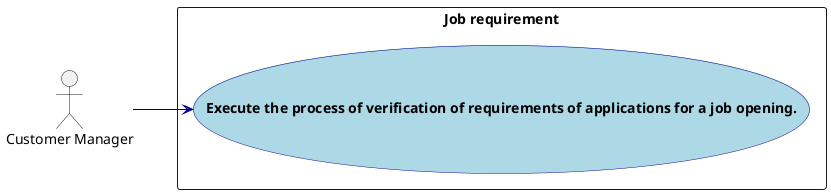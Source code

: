 @startuml US1015_UCD
'https://plantuml.com/use-case-diagram

skinparam usecase {
    BackgroundColor LightBlue
    BorderColor DarkBlue
    ArrowColor DarkBlue
    FontStyle Bold
}

:Customer Manager: as CustomerManager


left to right direction

rectangle "Job requirement" as jobRequirement {
  usecase "Execute the process of verification of requirements of applications for a job opening." as executeProcess
}

CustomerManager --> (executeProcess)

@enduml
